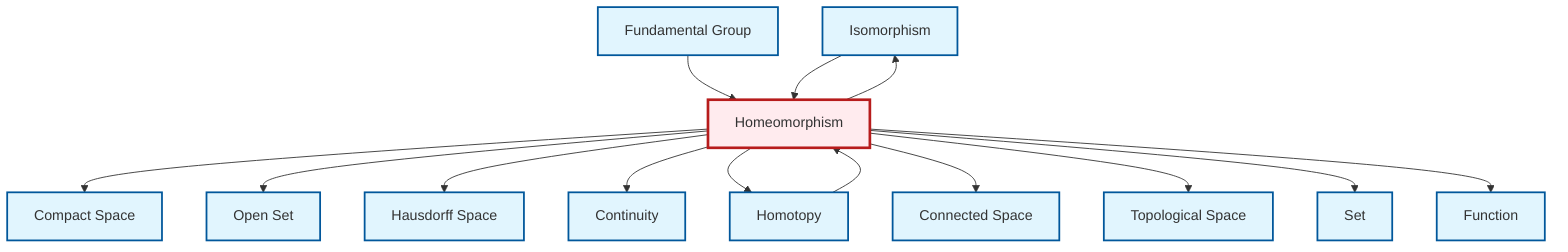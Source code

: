 graph TD
    classDef definition fill:#e1f5fe,stroke:#01579b,stroke-width:2px
    classDef theorem fill:#f3e5f5,stroke:#4a148c,stroke-width:2px
    classDef axiom fill:#fff3e0,stroke:#e65100,stroke-width:2px
    classDef example fill:#e8f5e9,stroke:#1b5e20,stroke-width:2px
    classDef current fill:#ffebee,stroke:#b71c1c,stroke-width:3px
    def-isomorphism["Isomorphism"]:::definition
    def-compact["Compact Space"]:::definition
    def-topological-space["Topological Space"]:::definition
    def-hausdorff["Hausdorff Space"]:::definition
    def-homotopy["Homotopy"]:::definition
    def-homeomorphism["Homeomorphism"]:::definition
    def-connected["Connected Space"]:::definition
    def-open-set["Open Set"]:::definition
    def-continuity["Continuity"]:::definition
    def-set["Set"]:::definition
    def-function["Function"]:::definition
    def-fundamental-group["Fundamental Group"]:::definition
    def-fundamental-group --> def-homeomorphism
    def-homeomorphism --> def-compact
    def-homeomorphism --> def-open-set
    def-homotopy --> def-homeomorphism
    def-isomorphism --> def-homeomorphism
    def-homeomorphism --> def-hausdorff
    def-homeomorphism --> def-continuity
    def-homeomorphism --> def-homotopy
    def-homeomorphism --> def-connected
    def-homeomorphism --> def-isomorphism
    def-homeomorphism --> def-topological-space
    def-homeomorphism --> def-set
    def-homeomorphism --> def-function
    class def-homeomorphism current